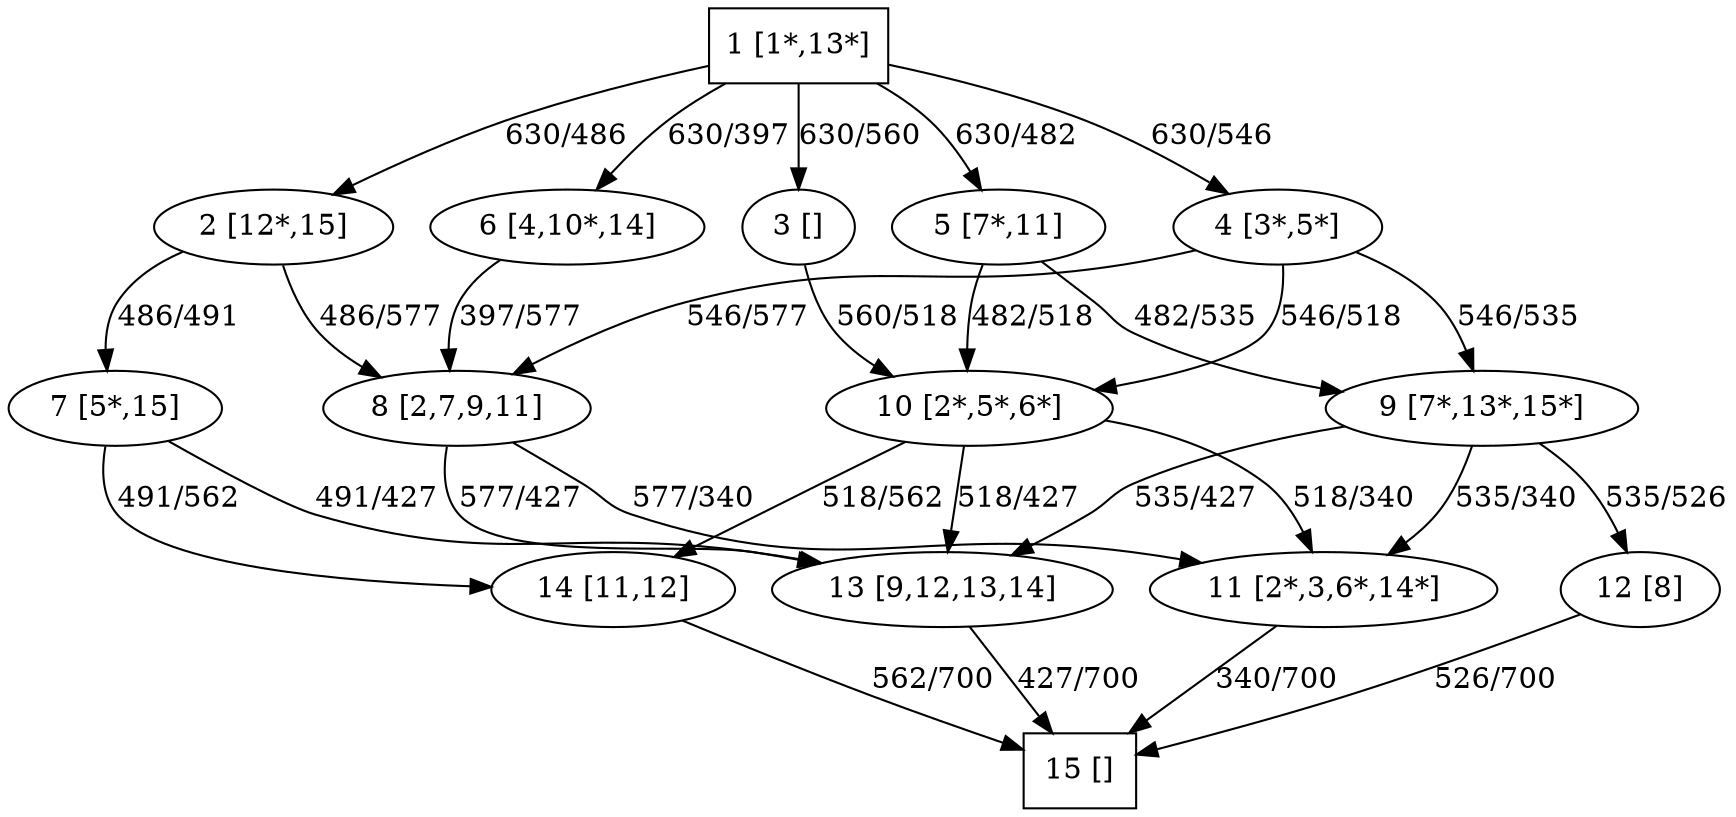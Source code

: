 strict digraph graph_15_2_1 {
	rankdir=UD;
	1 [label="1 [1*,13*]" shape=box];
	2 [label="2 [12*,15]"];
	3 [label="3 []"];
	4 [label="4 [3*,5*]"];
	5 [label="5 [7*,11]"];
	6 [label="6 [4,10*,14]"];
	7 [label="7 [5*,15]"];
	8 [label="8 [2,7,9,11]"];
	9 [label="9 [7*,13*,15*]"];
	10 [label="10 [2*,5*,6*]"];
	11 [label="11 [2*,3,6*,14*]"];
	12 [label="12 [8]"];
	13 [label="13 [9,12,13,14]"];
	14 [label="14 [11,12]"];
	15 [label="15 []" shape=box];
	1 -> 2[label="630/486"];
	1 -> 3[label="630/560"];
	1 -> 4[label="630/546"];
	1 -> 5[label="630/482"];
	1 -> 6[label="630/397"];
	2 -> 7[label="486/491"];
	2 -> 8[label="486/577"];
	3 -> 10[label="560/518"];
	4 -> 10[label="546/518"];
	4 -> 9[label="546/535"];
	4 -> 8[label="546/577"];
	5 -> 10[label="482/518"];
	5 -> 9[label="482/535"];
	6 -> 8[label="397/577"];
	7 -> 13[label="491/427"];
	7 -> 14[label="491/562"];
	8 -> 13[label="577/427"];
	8 -> 11[label="577/340"];
	9 -> 11[label="535/340"];
	9 -> 12[label="535/526"];
	9 -> 13[label="535/427"];
	10 -> 11[label="518/340"];
	10 -> 14[label="518/562"];
	10 -> 13[label="518/427"];
	11 -> 15[label="340/700"];
	12 -> 15[label="526/700"];
	13 -> 15[label="427/700"];
	14 -> 15[label="562/700"];
}

